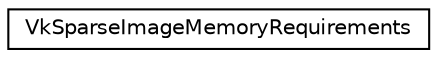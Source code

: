 digraph "Graphical Class Hierarchy"
{
 // LATEX_PDF_SIZE
  edge [fontname="Helvetica",fontsize="10",labelfontname="Helvetica",labelfontsize="10"];
  node [fontname="Helvetica",fontsize="10",shape=record];
  rankdir="LR";
  Node0 [label="VkSparseImageMemoryRequirements",height=0.2,width=0.4,color="black", fillcolor="white", style="filled",URL="$structVkSparseImageMemoryRequirements.html",tooltip=" "];
}
